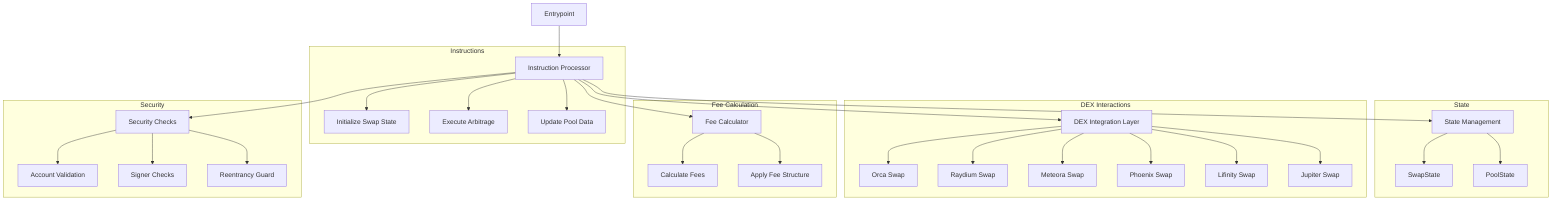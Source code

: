 graph TD
    A[Entrypoint]
    B[Instruction Processor]
    C[State Management]
    D[DEX Integration Layer]
    E[Fee Calculator]
    F[Security Checks]

    A --> B
    B --> C
    B --> D
    B --> E
    B --> F

    subgraph "Instructions"
        B --> B1[Initialize Swap State]
        B --> B2[Execute Arbitrage]
        B --> B3[Update Pool Data]
    end

    subgraph "State"
        C --> C1[SwapState]
        C --> C2[PoolState]
    end

    subgraph "DEX Interactions"
        D --> D1[Orca Swap]
        D --> D2[Raydium Swap]
        D --> D3[Meteora Swap]
        D --> D4[Phoenix Swap]
        D --> D5[Lifinity Swap]
        D --> D6[Jupiter Swap]
    end

    subgraph "Fee Calculation"
        E --> E1[Calculate Fees]
        E --> E2[Apply Fee Structure]
    end

    subgraph "Security"
        F --> F1[Account Validation]
        F --> F2[Signer Checks]
        F --> F3[Reentrancy Guard]
    end